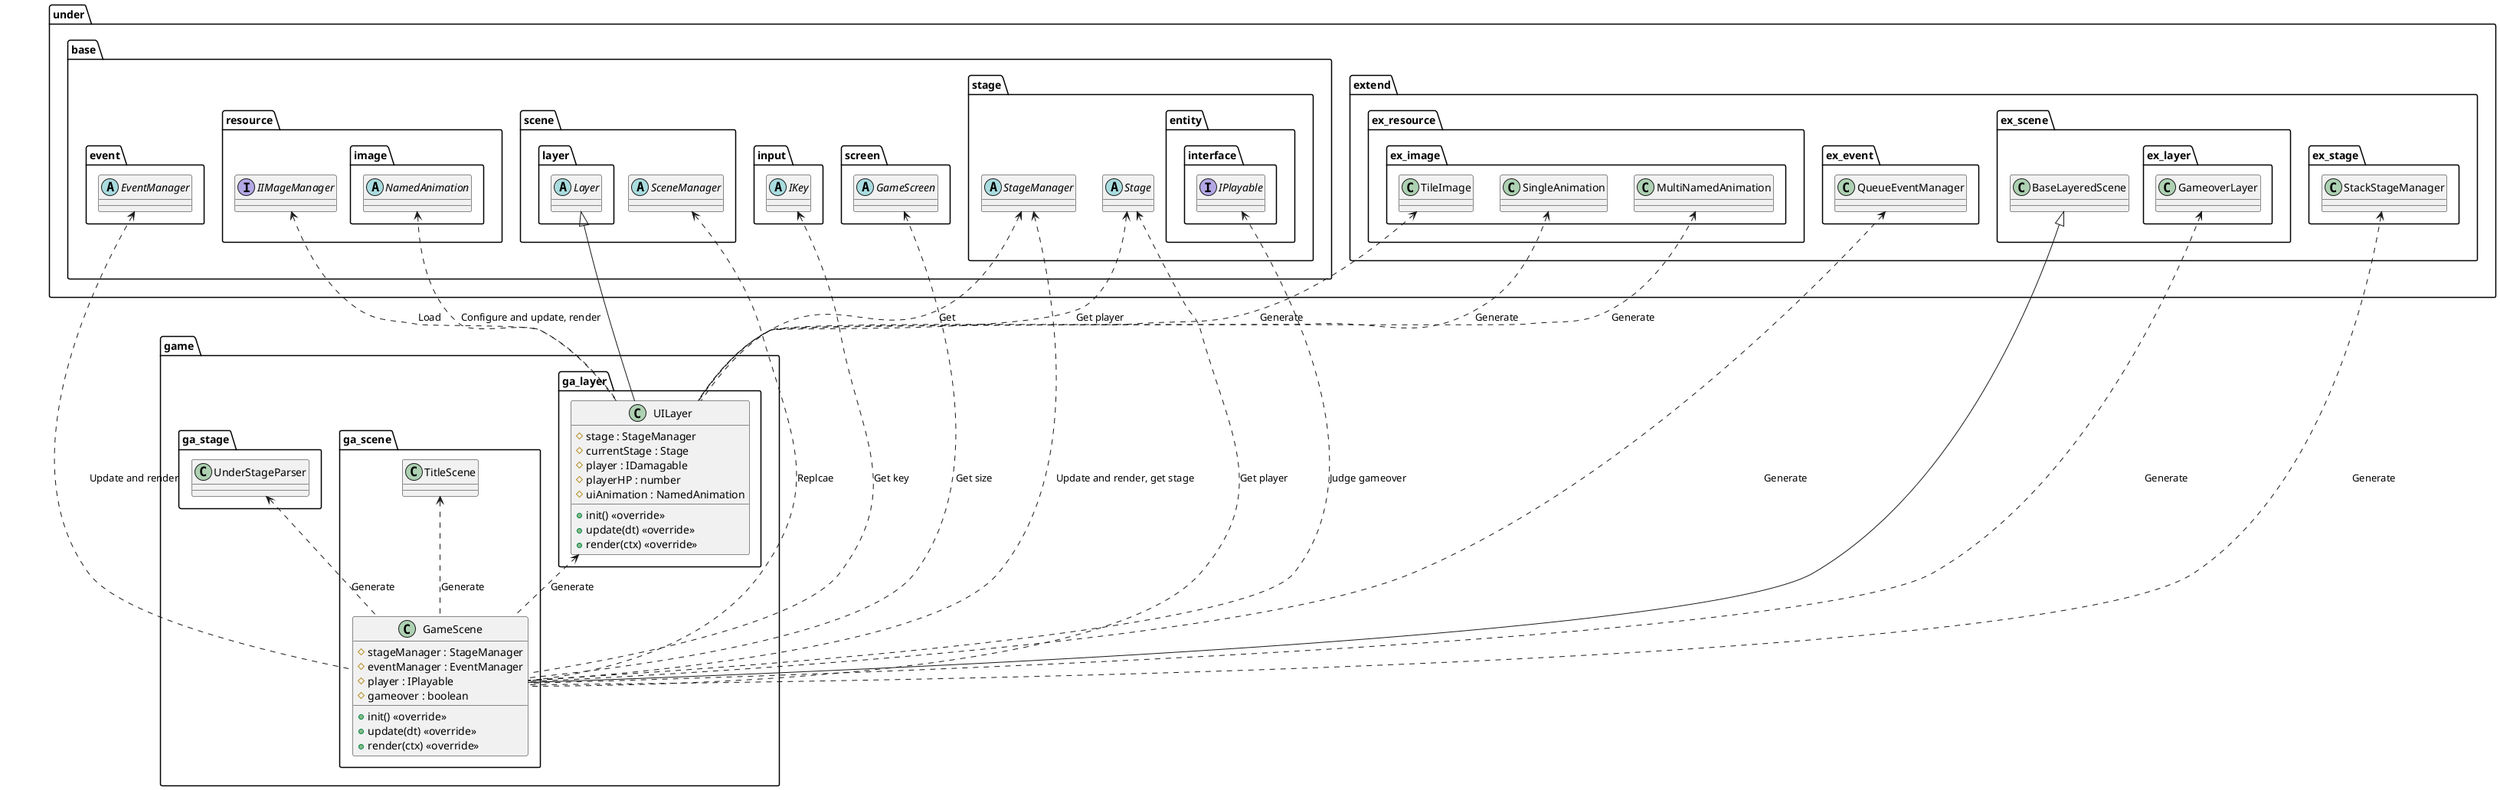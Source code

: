 @startuml SceneGame

package game {
    package ga_layer {
        class UILayer {
            #stage : StageManager
            #currentStage : Stage
            #player : IDamagable
            #playerHP : number
            #uiAnimation : NamedAnimation
            +init() <<override>>
            +update(dt) <<override>>
            +render(ctx) <<override>>
        }
    }
    package ga_scene {
        class GameScene {
            #stageManager : StageManager
            #eventManager : EventManager
            #player : IPlayable
            #gameover : boolean
            +init() <<override>>
            +update(dt) <<override>>
            +render(ctx) <<override>>
        }
    }
}

package under {
    package base {
        package event {
            abstract EventManager
        }
        package input {
            abstract IKey
        }
        package resource {
            interface IIMageManager
            package image {
                abstract NamedAnimation
            }
        }
        package screen {
            abstract GameScreen
        }
        package scene {
            abstract SceneManager
            package layer {
                abstract Layer
            }
        }
        package stage {
            abstract StageManager
            abstract Stage
            package entity {
                package interface {
                    interface IPlayable
                }
            }
        }
    }

    package extend {
        package ex_event {
            class QueueEventManager
        }
        package ex_resource {
            package ex_image {
                class TileImage
                class SingleAnimation
                class MultiNamedAnimation
            }
        }
        package ex_scene {
            class BaseLayeredScene
            package ex_layer {
                class GameoverLayer
            }
        }
        package ex_stage {
            class StackStageManager
        }
    }
}

package game {
    package ga_scene {
        class TitleScene
    }
    package ga_stage {
        class UnderStageParser
    }
}

UnderStageParser <.. GameScene  : Generate
StackStageManager <.. GameScene : Generate
QueueEventManager <.. GameScene : Generate
UILayer <.. GameScene  : Generate
GameoverLayer <.. GameScene  : Generate
TitleScene <.. GameScene  : Generate
IPlayable <.. GameScene  : Judge gameover
StageManager <.. GameScene : Update and render, get stage
Stage <.. GameScene : Get player
EventManager <.. GameScene : Update and render
IKey <.. GameScene : Get key
SceneManager <.. GameScene : Replcae
GameScreen <..GameScene : Get size

Stage <.. UILayer : Get player
StageManager <.. UILayer : Get
IIMageManager <.. UILayer : Load
MultiNamedAnimation <.. UILayer : Generate
SingleAnimation <.. UILayer : Generate
TileImage <.. UILayer : Generate
NamedAnimation <.. UILayer : Configure and update, render

BaseLayeredScene <|-- GameScene
Layer <|-- UILayer

@enduml
